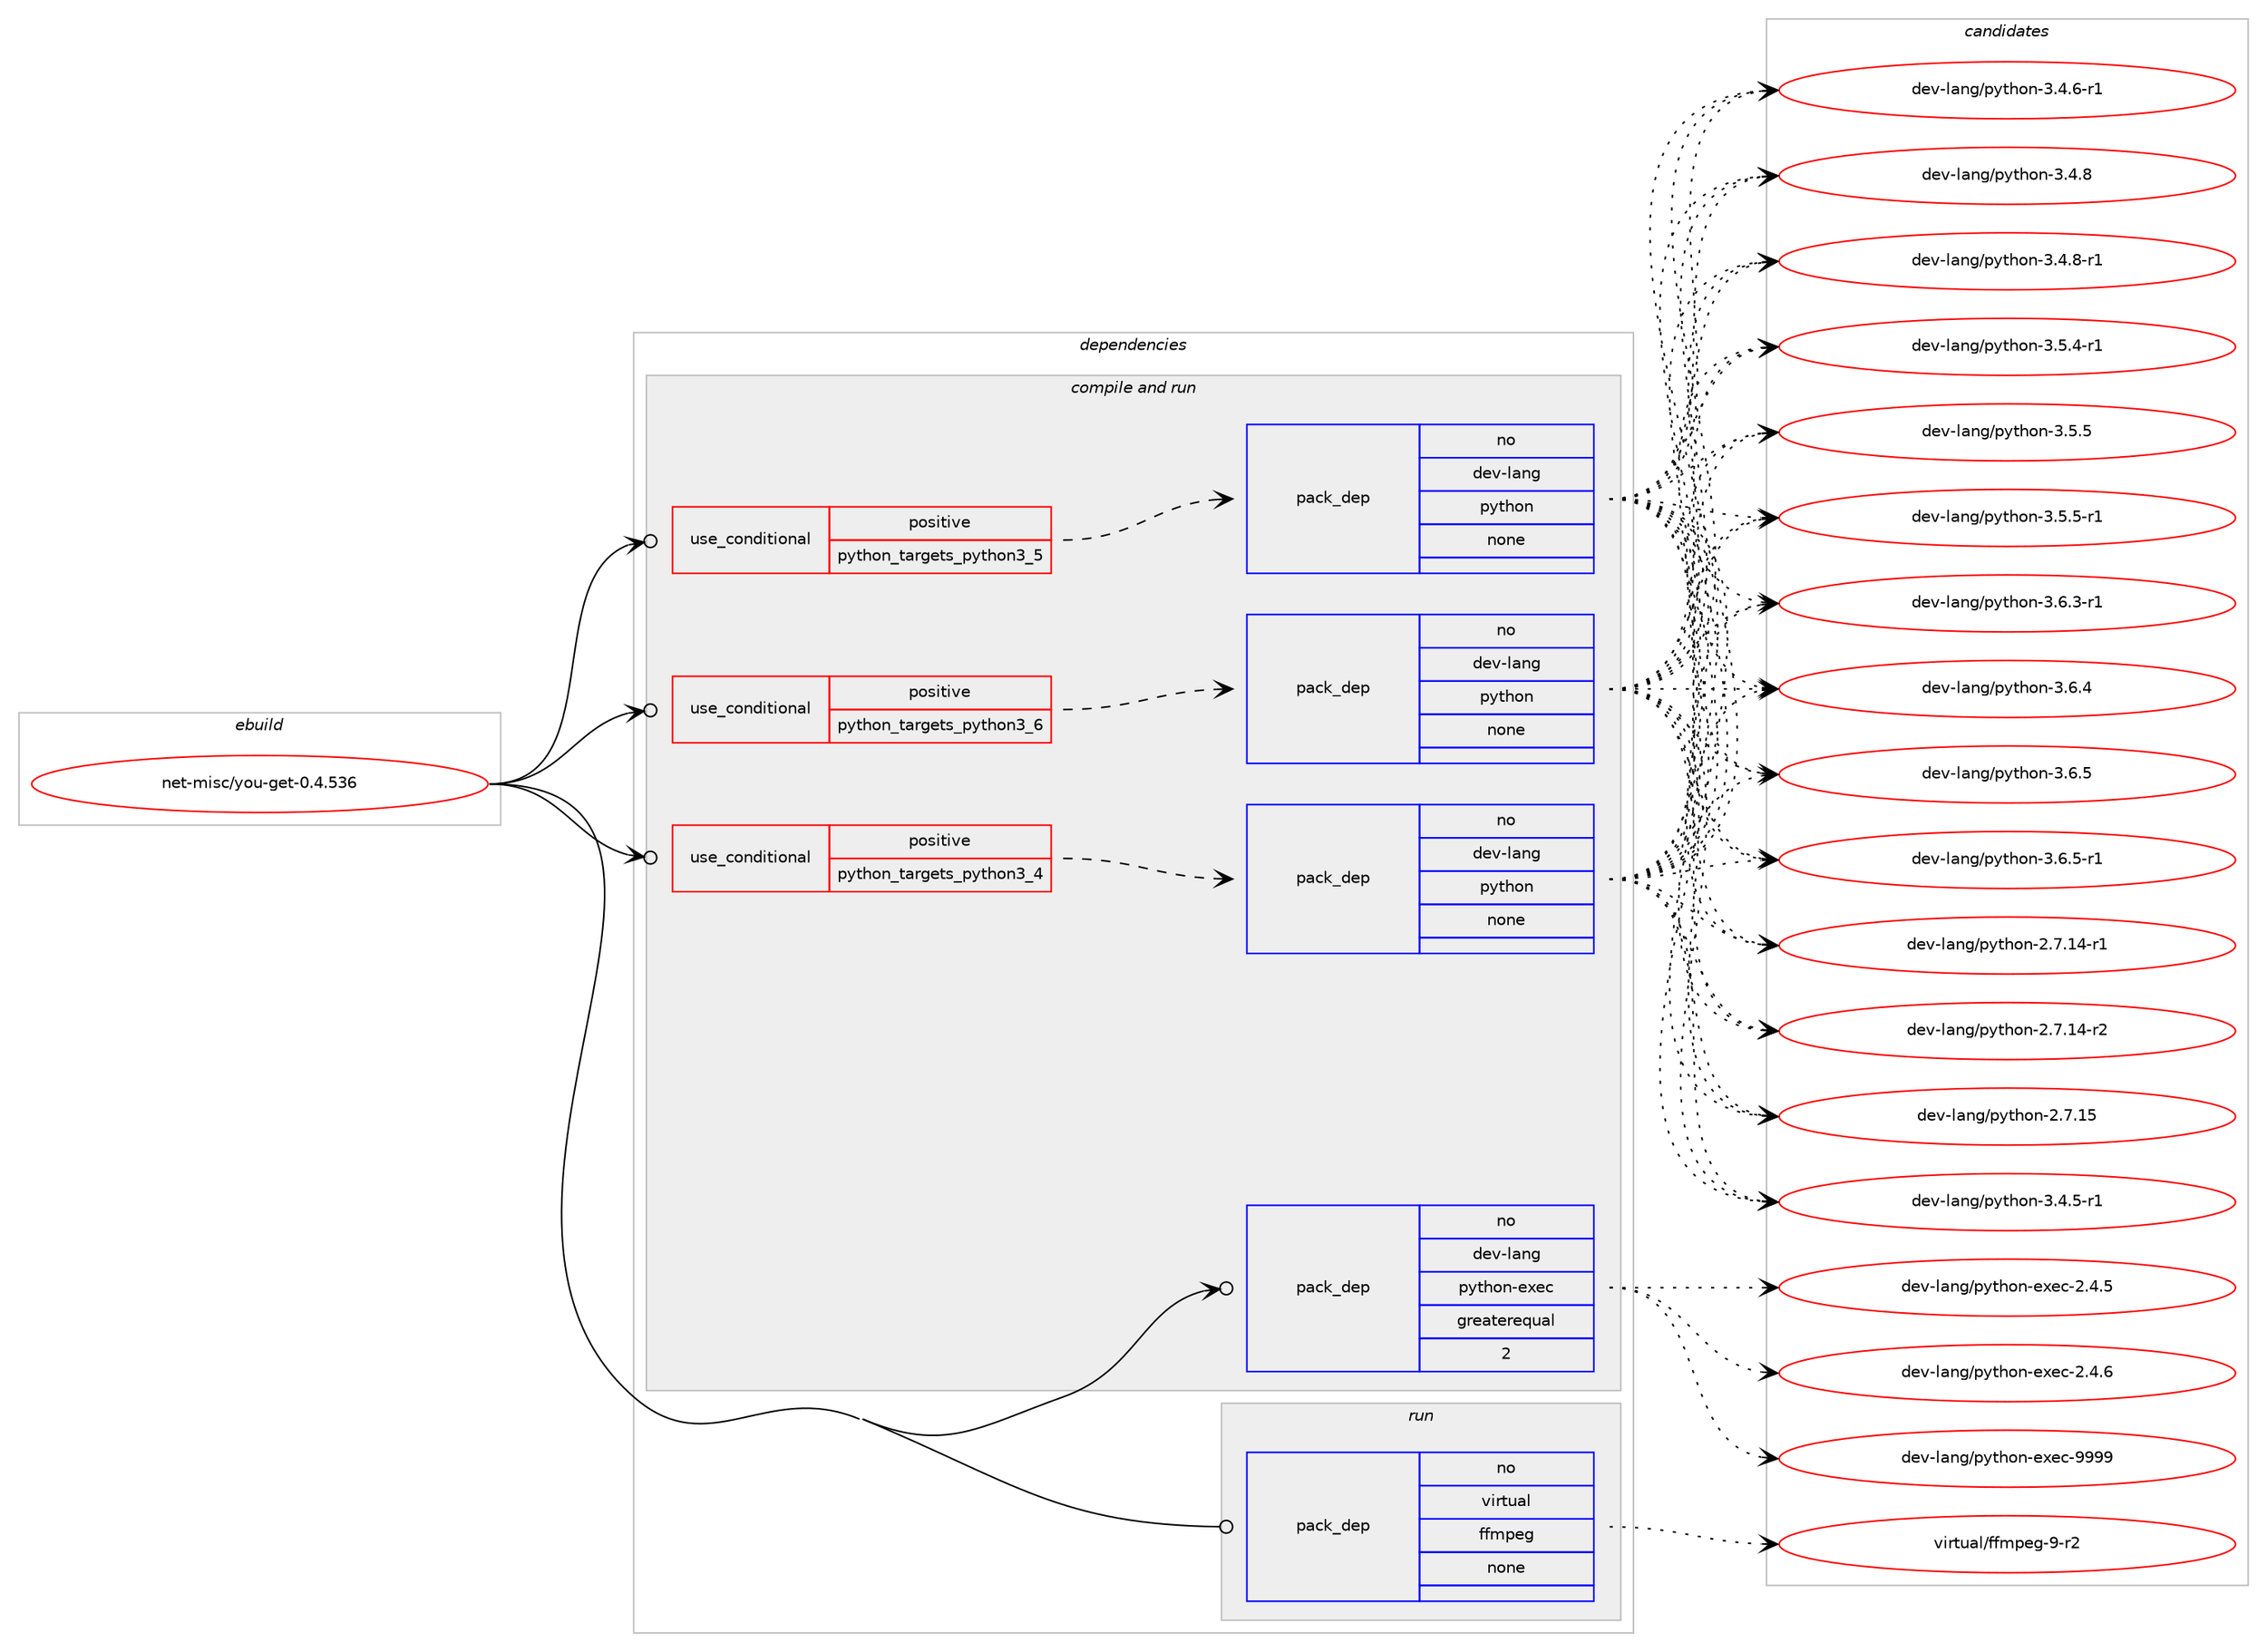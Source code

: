 digraph prolog {

# *************
# Graph options
# *************

newrank=true;
concentrate=true;
compound=true;
graph [rankdir=LR,fontname=Helvetica,fontsize=10,ranksep=1.5];#, ranksep=2.5, nodesep=0.2];
edge  [arrowhead=vee];
node  [fontname=Helvetica,fontsize=10];

# **********
# The ebuild
# **********

subgraph cluster_leftcol {
color=gray;
rank=same;
label=<<i>ebuild</i>>;
id [label="net-misc/you-get-0.4.536", color=red, width=4, href="../net-misc/you-get-0.4.536.svg"];
}

# ****************
# The dependencies
# ****************

subgraph cluster_midcol {
color=gray;
label=<<i>dependencies</i>>;
subgraph cluster_compile {
fillcolor="#eeeeee";
style=filled;
label=<<i>compile</i>>;
}
subgraph cluster_compileandrun {
fillcolor="#eeeeee";
style=filled;
label=<<i>compile and run</i>>;
subgraph cond383 {
dependency1409 [label=<<TABLE BORDER="0" CELLBORDER="1" CELLSPACING="0" CELLPADDING="4"><TR><TD ROWSPAN="3" CELLPADDING="10">use_conditional</TD></TR><TR><TD>positive</TD></TR><TR><TD>python_targets_python3_4</TD></TR></TABLE>>, shape=none, color=red];
subgraph pack1001 {
dependency1410 [label=<<TABLE BORDER="0" CELLBORDER="1" CELLSPACING="0" CELLPADDING="4" WIDTH="220"><TR><TD ROWSPAN="6" CELLPADDING="30">pack_dep</TD></TR><TR><TD WIDTH="110">no</TD></TR><TR><TD>dev-lang</TD></TR><TR><TD>python</TD></TR><TR><TD>none</TD></TR><TR><TD></TD></TR></TABLE>>, shape=none, color=blue];
}
dependency1409:e -> dependency1410:w [weight=20,style="dashed",arrowhead="vee"];
}
id:e -> dependency1409:w [weight=20,style="solid",arrowhead="odotvee"];
subgraph cond384 {
dependency1411 [label=<<TABLE BORDER="0" CELLBORDER="1" CELLSPACING="0" CELLPADDING="4"><TR><TD ROWSPAN="3" CELLPADDING="10">use_conditional</TD></TR><TR><TD>positive</TD></TR><TR><TD>python_targets_python3_5</TD></TR></TABLE>>, shape=none, color=red];
subgraph pack1002 {
dependency1412 [label=<<TABLE BORDER="0" CELLBORDER="1" CELLSPACING="0" CELLPADDING="4" WIDTH="220"><TR><TD ROWSPAN="6" CELLPADDING="30">pack_dep</TD></TR><TR><TD WIDTH="110">no</TD></TR><TR><TD>dev-lang</TD></TR><TR><TD>python</TD></TR><TR><TD>none</TD></TR><TR><TD></TD></TR></TABLE>>, shape=none, color=blue];
}
dependency1411:e -> dependency1412:w [weight=20,style="dashed",arrowhead="vee"];
}
id:e -> dependency1411:w [weight=20,style="solid",arrowhead="odotvee"];
subgraph cond385 {
dependency1413 [label=<<TABLE BORDER="0" CELLBORDER="1" CELLSPACING="0" CELLPADDING="4"><TR><TD ROWSPAN="3" CELLPADDING="10">use_conditional</TD></TR><TR><TD>positive</TD></TR><TR><TD>python_targets_python3_6</TD></TR></TABLE>>, shape=none, color=red];
subgraph pack1003 {
dependency1414 [label=<<TABLE BORDER="0" CELLBORDER="1" CELLSPACING="0" CELLPADDING="4" WIDTH="220"><TR><TD ROWSPAN="6" CELLPADDING="30">pack_dep</TD></TR><TR><TD WIDTH="110">no</TD></TR><TR><TD>dev-lang</TD></TR><TR><TD>python</TD></TR><TR><TD>none</TD></TR><TR><TD></TD></TR></TABLE>>, shape=none, color=blue];
}
dependency1413:e -> dependency1414:w [weight=20,style="dashed",arrowhead="vee"];
}
id:e -> dependency1413:w [weight=20,style="solid",arrowhead="odotvee"];
subgraph pack1004 {
dependency1415 [label=<<TABLE BORDER="0" CELLBORDER="1" CELLSPACING="0" CELLPADDING="4" WIDTH="220"><TR><TD ROWSPAN="6" CELLPADDING="30">pack_dep</TD></TR><TR><TD WIDTH="110">no</TD></TR><TR><TD>dev-lang</TD></TR><TR><TD>python-exec</TD></TR><TR><TD>greaterequal</TD></TR><TR><TD>2</TD></TR></TABLE>>, shape=none, color=blue];
}
id:e -> dependency1415:w [weight=20,style="solid",arrowhead="odotvee"];
}
subgraph cluster_run {
fillcolor="#eeeeee";
style=filled;
label=<<i>run</i>>;
subgraph pack1005 {
dependency1416 [label=<<TABLE BORDER="0" CELLBORDER="1" CELLSPACING="0" CELLPADDING="4" WIDTH="220"><TR><TD ROWSPAN="6" CELLPADDING="30">pack_dep</TD></TR><TR><TD WIDTH="110">no</TD></TR><TR><TD>virtual</TD></TR><TR><TD>ffmpeg</TD></TR><TR><TD>none</TD></TR><TR><TD></TD></TR></TABLE>>, shape=none, color=blue];
}
id:e -> dependency1416:w [weight=20,style="solid",arrowhead="odot"];
}
}

# **************
# The candidates
# **************

subgraph cluster_choices {
rank=same;
color=gray;
label=<<i>candidates</i>>;

subgraph choice1001 {
color=black;
nodesep=1;
choice100101118451089711010347112121116104111110455046554649524511449 [label="dev-lang/python-2.7.14-r1", color=red, width=4,href="../dev-lang/python-2.7.14-r1.svg"];
choice100101118451089711010347112121116104111110455046554649524511450 [label="dev-lang/python-2.7.14-r2", color=red, width=4,href="../dev-lang/python-2.7.14-r2.svg"];
choice10010111845108971101034711212111610411111045504655464953 [label="dev-lang/python-2.7.15", color=red, width=4,href="../dev-lang/python-2.7.15.svg"];
choice1001011184510897110103471121211161041111104551465246534511449 [label="dev-lang/python-3.4.5-r1", color=red, width=4,href="../dev-lang/python-3.4.5-r1.svg"];
choice1001011184510897110103471121211161041111104551465246544511449 [label="dev-lang/python-3.4.6-r1", color=red, width=4,href="../dev-lang/python-3.4.6-r1.svg"];
choice100101118451089711010347112121116104111110455146524656 [label="dev-lang/python-3.4.8", color=red, width=4,href="../dev-lang/python-3.4.8.svg"];
choice1001011184510897110103471121211161041111104551465246564511449 [label="dev-lang/python-3.4.8-r1", color=red, width=4,href="../dev-lang/python-3.4.8-r1.svg"];
choice1001011184510897110103471121211161041111104551465346524511449 [label="dev-lang/python-3.5.4-r1", color=red, width=4,href="../dev-lang/python-3.5.4-r1.svg"];
choice100101118451089711010347112121116104111110455146534653 [label="dev-lang/python-3.5.5", color=red, width=4,href="../dev-lang/python-3.5.5.svg"];
choice1001011184510897110103471121211161041111104551465346534511449 [label="dev-lang/python-3.5.5-r1", color=red, width=4,href="../dev-lang/python-3.5.5-r1.svg"];
choice1001011184510897110103471121211161041111104551465446514511449 [label="dev-lang/python-3.6.3-r1", color=red, width=4,href="../dev-lang/python-3.6.3-r1.svg"];
choice100101118451089711010347112121116104111110455146544652 [label="dev-lang/python-3.6.4", color=red, width=4,href="../dev-lang/python-3.6.4.svg"];
choice100101118451089711010347112121116104111110455146544653 [label="dev-lang/python-3.6.5", color=red, width=4,href="../dev-lang/python-3.6.5.svg"];
choice1001011184510897110103471121211161041111104551465446534511449 [label="dev-lang/python-3.6.5-r1", color=red, width=4,href="../dev-lang/python-3.6.5-r1.svg"];
dependency1410:e -> choice100101118451089711010347112121116104111110455046554649524511449:w [style=dotted,weight="100"];
dependency1410:e -> choice100101118451089711010347112121116104111110455046554649524511450:w [style=dotted,weight="100"];
dependency1410:e -> choice10010111845108971101034711212111610411111045504655464953:w [style=dotted,weight="100"];
dependency1410:e -> choice1001011184510897110103471121211161041111104551465246534511449:w [style=dotted,weight="100"];
dependency1410:e -> choice1001011184510897110103471121211161041111104551465246544511449:w [style=dotted,weight="100"];
dependency1410:e -> choice100101118451089711010347112121116104111110455146524656:w [style=dotted,weight="100"];
dependency1410:e -> choice1001011184510897110103471121211161041111104551465246564511449:w [style=dotted,weight="100"];
dependency1410:e -> choice1001011184510897110103471121211161041111104551465346524511449:w [style=dotted,weight="100"];
dependency1410:e -> choice100101118451089711010347112121116104111110455146534653:w [style=dotted,weight="100"];
dependency1410:e -> choice1001011184510897110103471121211161041111104551465346534511449:w [style=dotted,weight="100"];
dependency1410:e -> choice1001011184510897110103471121211161041111104551465446514511449:w [style=dotted,weight="100"];
dependency1410:e -> choice100101118451089711010347112121116104111110455146544652:w [style=dotted,weight="100"];
dependency1410:e -> choice100101118451089711010347112121116104111110455146544653:w [style=dotted,weight="100"];
dependency1410:e -> choice1001011184510897110103471121211161041111104551465446534511449:w [style=dotted,weight="100"];
}
subgraph choice1002 {
color=black;
nodesep=1;
choice100101118451089711010347112121116104111110455046554649524511449 [label="dev-lang/python-2.7.14-r1", color=red, width=4,href="../dev-lang/python-2.7.14-r1.svg"];
choice100101118451089711010347112121116104111110455046554649524511450 [label="dev-lang/python-2.7.14-r2", color=red, width=4,href="../dev-lang/python-2.7.14-r2.svg"];
choice10010111845108971101034711212111610411111045504655464953 [label="dev-lang/python-2.7.15", color=red, width=4,href="../dev-lang/python-2.7.15.svg"];
choice1001011184510897110103471121211161041111104551465246534511449 [label="dev-lang/python-3.4.5-r1", color=red, width=4,href="../dev-lang/python-3.4.5-r1.svg"];
choice1001011184510897110103471121211161041111104551465246544511449 [label="dev-lang/python-3.4.6-r1", color=red, width=4,href="../dev-lang/python-3.4.6-r1.svg"];
choice100101118451089711010347112121116104111110455146524656 [label="dev-lang/python-3.4.8", color=red, width=4,href="../dev-lang/python-3.4.8.svg"];
choice1001011184510897110103471121211161041111104551465246564511449 [label="dev-lang/python-3.4.8-r1", color=red, width=4,href="../dev-lang/python-3.4.8-r1.svg"];
choice1001011184510897110103471121211161041111104551465346524511449 [label="dev-lang/python-3.5.4-r1", color=red, width=4,href="../dev-lang/python-3.5.4-r1.svg"];
choice100101118451089711010347112121116104111110455146534653 [label="dev-lang/python-3.5.5", color=red, width=4,href="../dev-lang/python-3.5.5.svg"];
choice1001011184510897110103471121211161041111104551465346534511449 [label="dev-lang/python-3.5.5-r1", color=red, width=4,href="../dev-lang/python-3.5.5-r1.svg"];
choice1001011184510897110103471121211161041111104551465446514511449 [label="dev-lang/python-3.6.3-r1", color=red, width=4,href="../dev-lang/python-3.6.3-r1.svg"];
choice100101118451089711010347112121116104111110455146544652 [label="dev-lang/python-3.6.4", color=red, width=4,href="../dev-lang/python-3.6.4.svg"];
choice100101118451089711010347112121116104111110455146544653 [label="dev-lang/python-3.6.5", color=red, width=4,href="../dev-lang/python-3.6.5.svg"];
choice1001011184510897110103471121211161041111104551465446534511449 [label="dev-lang/python-3.6.5-r1", color=red, width=4,href="../dev-lang/python-3.6.5-r1.svg"];
dependency1412:e -> choice100101118451089711010347112121116104111110455046554649524511449:w [style=dotted,weight="100"];
dependency1412:e -> choice100101118451089711010347112121116104111110455046554649524511450:w [style=dotted,weight="100"];
dependency1412:e -> choice10010111845108971101034711212111610411111045504655464953:w [style=dotted,weight="100"];
dependency1412:e -> choice1001011184510897110103471121211161041111104551465246534511449:w [style=dotted,weight="100"];
dependency1412:e -> choice1001011184510897110103471121211161041111104551465246544511449:w [style=dotted,weight="100"];
dependency1412:e -> choice100101118451089711010347112121116104111110455146524656:w [style=dotted,weight="100"];
dependency1412:e -> choice1001011184510897110103471121211161041111104551465246564511449:w [style=dotted,weight="100"];
dependency1412:e -> choice1001011184510897110103471121211161041111104551465346524511449:w [style=dotted,weight="100"];
dependency1412:e -> choice100101118451089711010347112121116104111110455146534653:w [style=dotted,weight="100"];
dependency1412:e -> choice1001011184510897110103471121211161041111104551465346534511449:w [style=dotted,weight="100"];
dependency1412:e -> choice1001011184510897110103471121211161041111104551465446514511449:w [style=dotted,weight="100"];
dependency1412:e -> choice100101118451089711010347112121116104111110455146544652:w [style=dotted,weight="100"];
dependency1412:e -> choice100101118451089711010347112121116104111110455146544653:w [style=dotted,weight="100"];
dependency1412:e -> choice1001011184510897110103471121211161041111104551465446534511449:w [style=dotted,weight="100"];
}
subgraph choice1003 {
color=black;
nodesep=1;
choice100101118451089711010347112121116104111110455046554649524511449 [label="dev-lang/python-2.7.14-r1", color=red, width=4,href="../dev-lang/python-2.7.14-r1.svg"];
choice100101118451089711010347112121116104111110455046554649524511450 [label="dev-lang/python-2.7.14-r2", color=red, width=4,href="../dev-lang/python-2.7.14-r2.svg"];
choice10010111845108971101034711212111610411111045504655464953 [label="dev-lang/python-2.7.15", color=red, width=4,href="../dev-lang/python-2.7.15.svg"];
choice1001011184510897110103471121211161041111104551465246534511449 [label="dev-lang/python-3.4.5-r1", color=red, width=4,href="../dev-lang/python-3.4.5-r1.svg"];
choice1001011184510897110103471121211161041111104551465246544511449 [label="dev-lang/python-3.4.6-r1", color=red, width=4,href="../dev-lang/python-3.4.6-r1.svg"];
choice100101118451089711010347112121116104111110455146524656 [label="dev-lang/python-3.4.8", color=red, width=4,href="../dev-lang/python-3.4.8.svg"];
choice1001011184510897110103471121211161041111104551465246564511449 [label="dev-lang/python-3.4.8-r1", color=red, width=4,href="../dev-lang/python-3.4.8-r1.svg"];
choice1001011184510897110103471121211161041111104551465346524511449 [label="dev-lang/python-3.5.4-r1", color=red, width=4,href="../dev-lang/python-3.5.4-r1.svg"];
choice100101118451089711010347112121116104111110455146534653 [label="dev-lang/python-3.5.5", color=red, width=4,href="../dev-lang/python-3.5.5.svg"];
choice1001011184510897110103471121211161041111104551465346534511449 [label="dev-lang/python-3.5.5-r1", color=red, width=4,href="../dev-lang/python-3.5.5-r1.svg"];
choice1001011184510897110103471121211161041111104551465446514511449 [label="dev-lang/python-3.6.3-r1", color=red, width=4,href="../dev-lang/python-3.6.3-r1.svg"];
choice100101118451089711010347112121116104111110455146544652 [label="dev-lang/python-3.6.4", color=red, width=4,href="../dev-lang/python-3.6.4.svg"];
choice100101118451089711010347112121116104111110455146544653 [label="dev-lang/python-3.6.5", color=red, width=4,href="../dev-lang/python-3.6.5.svg"];
choice1001011184510897110103471121211161041111104551465446534511449 [label="dev-lang/python-3.6.5-r1", color=red, width=4,href="../dev-lang/python-3.6.5-r1.svg"];
dependency1414:e -> choice100101118451089711010347112121116104111110455046554649524511449:w [style=dotted,weight="100"];
dependency1414:e -> choice100101118451089711010347112121116104111110455046554649524511450:w [style=dotted,weight="100"];
dependency1414:e -> choice10010111845108971101034711212111610411111045504655464953:w [style=dotted,weight="100"];
dependency1414:e -> choice1001011184510897110103471121211161041111104551465246534511449:w [style=dotted,weight="100"];
dependency1414:e -> choice1001011184510897110103471121211161041111104551465246544511449:w [style=dotted,weight="100"];
dependency1414:e -> choice100101118451089711010347112121116104111110455146524656:w [style=dotted,weight="100"];
dependency1414:e -> choice1001011184510897110103471121211161041111104551465246564511449:w [style=dotted,weight="100"];
dependency1414:e -> choice1001011184510897110103471121211161041111104551465346524511449:w [style=dotted,weight="100"];
dependency1414:e -> choice100101118451089711010347112121116104111110455146534653:w [style=dotted,weight="100"];
dependency1414:e -> choice1001011184510897110103471121211161041111104551465346534511449:w [style=dotted,weight="100"];
dependency1414:e -> choice1001011184510897110103471121211161041111104551465446514511449:w [style=dotted,weight="100"];
dependency1414:e -> choice100101118451089711010347112121116104111110455146544652:w [style=dotted,weight="100"];
dependency1414:e -> choice100101118451089711010347112121116104111110455146544653:w [style=dotted,weight="100"];
dependency1414:e -> choice1001011184510897110103471121211161041111104551465446534511449:w [style=dotted,weight="100"];
}
subgraph choice1004 {
color=black;
nodesep=1;
choice1001011184510897110103471121211161041111104510112010199455046524653 [label="dev-lang/python-exec-2.4.5", color=red, width=4,href="../dev-lang/python-exec-2.4.5.svg"];
choice1001011184510897110103471121211161041111104510112010199455046524654 [label="dev-lang/python-exec-2.4.6", color=red, width=4,href="../dev-lang/python-exec-2.4.6.svg"];
choice10010111845108971101034711212111610411111045101120101994557575757 [label="dev-lang/python-exec-9999", color=red, width=4,href="../dev-lang/python-exec-9999.svg"];
dependency1415:e -> choice1001011184510897110103471121211161041111104510112010199455046524653:w [style=dotted,weight="100"];
dependency1415:e -> choice1001011184510897110103471121211161041111104510112010199455046524654:w [style=dotted,weight="100"];
dependency1415:e -> choice10010111845108971101034711212111610411111045101120101994557575757:w [style=dotted,weight="100"];
}
subgraph choice1005 {
color=black;
nodesep=1;
choice118105114116117971084710210210911210110345574511450 [label="virtual/ffmpeg-9-r2", color=red, width=4,href="../virtual/ffmpeg-9-r2.svg"];
dependency1416:e -> choice118105114116117971084710210210911210110345574511450:w [style=dotted,weight="100"];
}
}

}
